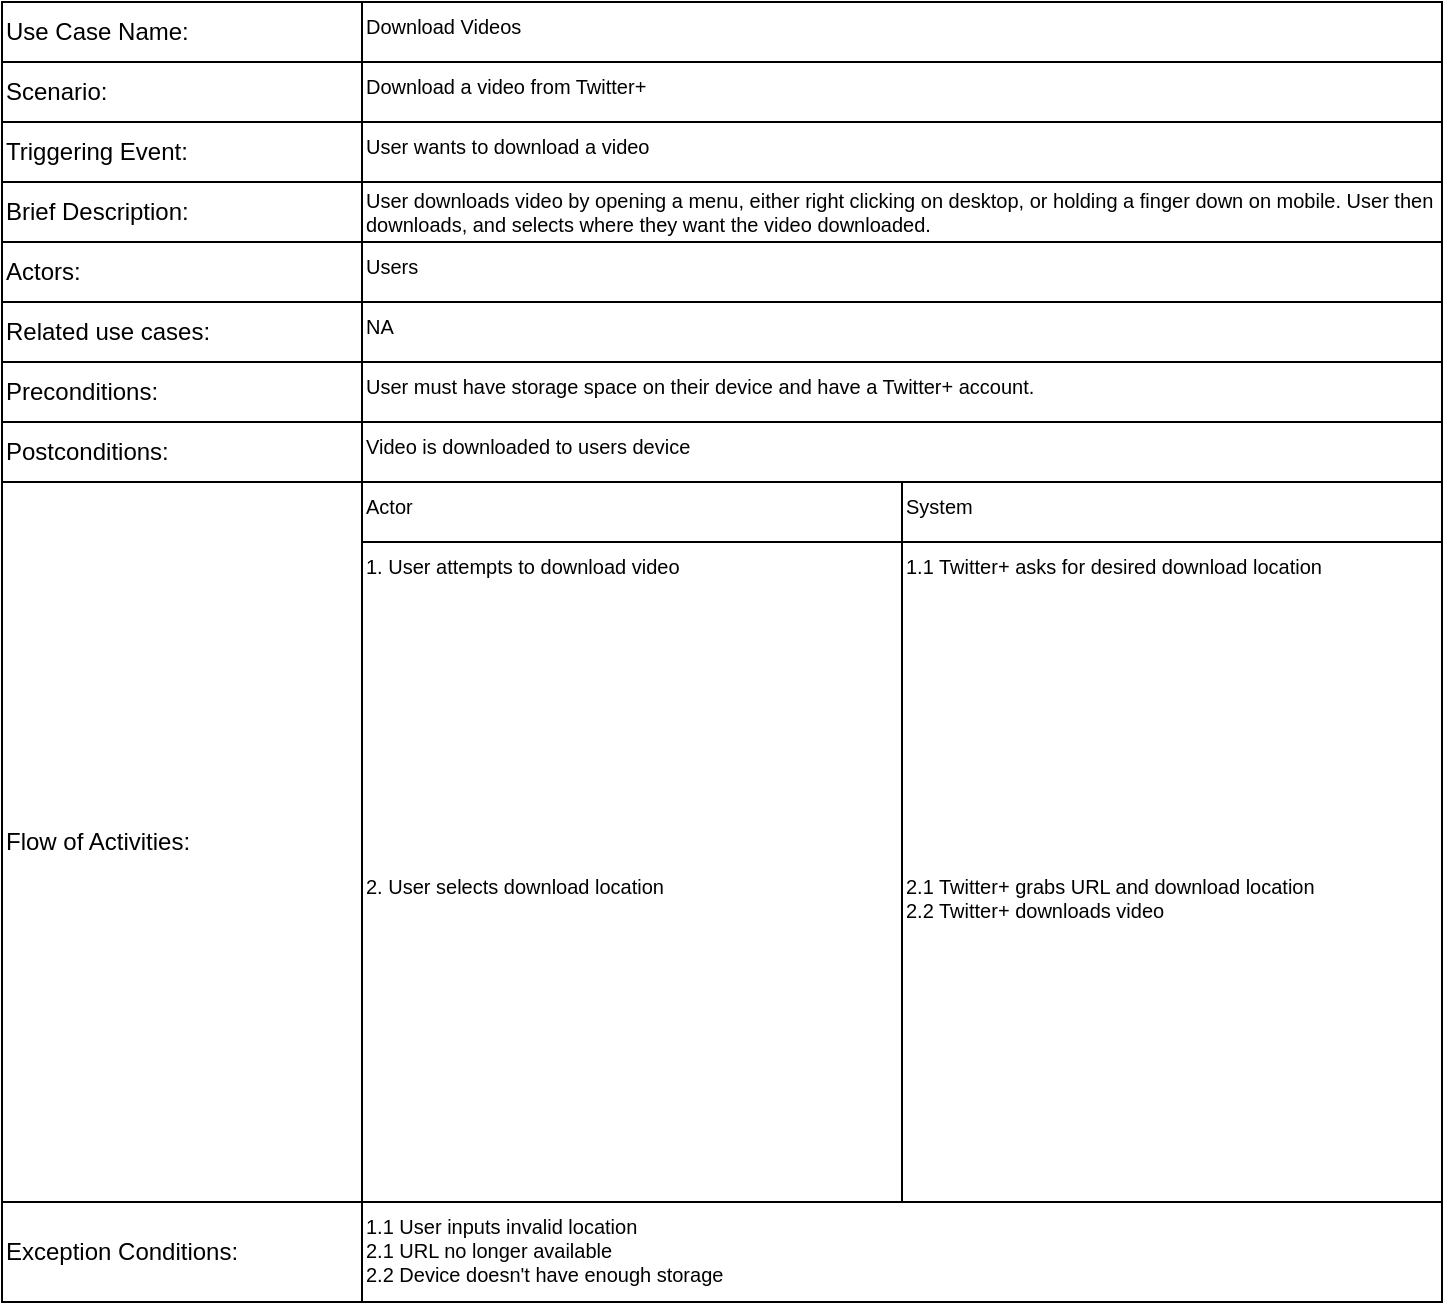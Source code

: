 <mxfile version="22.1.4" type="google" pages="5">
  <diagram name="Download Videos" id="YZHNgq75ej8SfX3H_qbU">
    <mxGraphModel dx="1114" dy="643" grid="1" gridSize="10" guides="1" tooltips="1" connect="1" arrows="1" fold="1" page="1" pageScale="1" pageWidth="850" pageHeight="1100" math="0" shadow="0">
      <root>
        <mxCell id="0" />
        <mxCell id="1" parent="0" />
        <mxCell id="AFO06t2-4AzRlZe6-utV-23" value="Use Case Name:" style="rounded=0;whiteSpace=wrap;html=1;align=left;" vertex="1" parent="1">
          <mxGeometry x="40" y="40" width="720" height="30" as="geometry" />
        </mxCell>
        <mxCell id="AFO06t2-4AzRlZe6-utV-24" value="Scenario:" style="rounded=0;whiteSpace=wrap;html=1;align=left;" vertex="1" parent="1">
          <mxGeometry x="40" y="70" width="720" height="30" as="geometry" />
        </mxCell>
        <mxCell id="AFO06t2-4AzRlZe6-utV-25" value="Triggering Event:" style="rounded=0;whiteSpace=wrap;html=1;align=left;" vertex="1" parent="1">
          <mxGeometry x="40" y="100" width="720" height="30" as="geometry" />
        </mxCell>
        <mxCell id="AFO06t2-4AzRlZe6-utV-27" value="Brief Description:" style="rounded=0;whiteSpace=wrap;html=1;align=left;" vertex="1" parent="1">
          <mxGeometry x="40" y="130" width="720" height="30" as="geometry" />
        </mxCell>
        <mxCell id="AFO06t2-4AzRlZe6-utV-28" value="Actors:" style="rounded=0;whiteSpace=wrap;html=1;align=left;" vertex="1" parent="1">
          <mxGeometry x="40" y="160" width="720" height="30" as="geometry" />
        </mxCell>
        <mxCell id="AFO06t2-4AzRlZe6-utV-29" value="Related use cases:" style="rounded=0;whiteSpace=wrap;html=1;align=left;" vertex="1" parent="1">
          <mxGeometry x="40" y="190" width="720" height="30" as="geometry" />
        </mxCell>
        <mxCell id="AFO06t2-4AzRlZe6-utV-31" value="Preconditions:" style="rounded=0;whiteSpace=wrap;html=1;align=left;" vertex="1" parent="1">
          <mxGeometry x="40" y="220" width="720" height="30" as="geometry" />
        </mxCell>
        <mxCell id="AFO06t2-4AzRlZe6-utV-32" value="Postconditions:" style="rounded=0;whiteSpace=wrap;html=1;align=left;" vertex="1" parent="1">
          <mxGeometry x="40" y="250" width="720" height="30" as="geometry" />
        </mxCell>
        <mxCell id="AFO06t2-4AzRlZe6-utV-33" value="Flow of Activities:" style="rounded=0;whiteSpace=wrap;html=1;align=left;" vertex="1" parent="1">
          <mxGeometry x="40" y="280" width="720" height="360" as="geometry" />
        </mxCell>
        <mxCell id="AFO06t2-4AzRlZe6-utV-34" value="Exception Conditions:" style="rounded=0;whiteSpace=wrap;html=1;align=left;" vertex="1" parent="1">
          <mxGeometry x="40" y="640" width="720" height="50" as="geometry" />
        </mxCell>
        <mxCell id="AFO06t2-4AzRlZe6-utV-26" value="" style="endArrow=none;html=1;rounded=0;exitX=0;exitY=1;exitDx=0;exitDy=0;" edge="1" parent="1" source="s1QCzEqUIdNU6LvG-4HQ-17">
          <mxGeometry width="50" height="50" relative="1" as="geometry">
            <mxPoint x="220" y="1000" as="sourcePoint" />
            <mxPoint x="220" y="40" as="targetPoint" />
          </mxGeometry>
        </mxCell>
        <mxCell id="AFO06t2-4AzRlZe6-utV-35" value="Download Videos" style="text;html=1;strokeColor=none;fillColor=none;align=left;verticalAlign=top;whiteSpace=wrap;rounded=0;fontSize=10;" vertex="1" parent="1">
          <mxGeometry x="220" y="40" width="540" height="30" as="geometry" />
        </mxCell>
        <mxCell id="AFO06t2-4AzRlZe6-utV-36" value="Download a video from Twitter+" style="text;html=1;strokeColor=none;fillColor=none;align=left;verticalAlign=top;whiteSpace=wrap;rounded=0;fontSize=10;" vertex="1" parent="1">
          <mxGeometry x="220" y="70" width="540" height="30" as="geometry" />
        </mxCell>
        <mxCell id="AFO06t2-4AzRlZe6-utV-37" value="User wants to download a video" style="text;html=1;strokeColor=none;fillColor=none;align=left;verticalAlign=top;whiteSpace=wrap;rounded=0;fontSize=10;" vertex="1" parent="1">
          <mxGeometry x="220" y="100" width="540" height="30" as="geometry" />
        </mxCell>
        <mxCell id="AFO06t2-4AzRlZe6-utV-38" value="User downloads video by opening a menu, either right clicking on desktop, or holding a finger down on mobile. User then downloads, and selects where they want the video downloaded." style="text;html=1;strokeColor=none;fillColor=none;align=left;verticalAlign=top;whiteSpace=wrap;rounded=0;fontSize=10;" vertex="1" parent="1">
          <mxGeometry x="220" y="127" width="540" height="30" as="geometry" />
        </mxCell>
        <mxCell id="AFO06t2-4AzRlZe6-utV-39" value="Users" style="text;html=1;strokeColor=none;fillColor=none;align=left;verticalAlign=top;whiteSpace=wrap;rounded=0;fontSize=10;" vertex="1" parent="1">
          <mxGeometry x="220" y="160" width="540" height="30" as="geometry" />
        </mxCell>
        <mxCell id="AFO06t2-4AzRlZe6-utV-40" value="NA" style="text;html=1;strokeColor=none;fillColor=none;align=left;verticalAlign=top;whiteSpace=wrap;rounded=0;fontSize=10;" vertex="1" parent="1">
          <mxGeometry x="220" y="190" width="540" height="30" as="geometry" />
        </mxCell>
        <mxCell id="AFO06t2-4AzRlZe6-utV-42" value="Video is downloaded to users device" style="text;html=1;strokeColor=none;fillColor=none;align=left;verticalAlign=top;whiteSpace=wrap;rounded=0;fontSize=10;" vertex="1" parent="1">
          <mxGeometry x="220" y="250" width="540" height="30" as="geometry" />
        </mxCell>
        <mxCell id="AFO06t2-4AzRlZe6-utV-43" value="Actor" style="text;html=1;strokeColor=none;fillColor=none;align=left;verticalAlign=top;whiteSpace=wrap;rounded=0;fontSize=10;" vertex="1" parent="1">
          <mxGeometry x="220" y="280" width="270" height="30" as="geometry" />
        </mxCell>
        <mxCell id="AFO06t2-4AzRlZe6-utV-45" value="User must have storage space on their device and have a Twitter+ account." style="text;html=1;strokeColor=none;fillColor=none;align=left;verticalAlign=top;whiteSpace=wrap;rounded=0;fontSize=10;" vertex="1" parent="1">
          <mxGeometry x="220" y="220" width="540" height="30" as="geometry" />
        </mxCell>
        <mxCell id="s1QCzEqUIdNU6LvG-4HQ-3" value="" style="endArrow=none;html=1;rounded=0;entryX=1;entryY=1;entryDx=0;entryDy=0;exitX=0;exitY=1;exitDx=0;exitDy=0;" edge="1" parent="1" source="AFO06t2-4AzRlZe6-utV-43" target="AFO06t2-4AzRlZe6-utV-43">
          <mxGeometry width="50" height="50" relative="1" as="geometry">
            <mxPoint x="230" y="360" as="sourcePoint" />
            <mxPoint x="360" y="390" as="targetPoint" />
          </mxGeometry>
        </mxCell>
        <mxCell id="s1QCzEqUIdNU6LvG-4HQ-4" style="edgeStyle=orthogonalEdgeStyle;rounded=0;orthogonalLoop=1;jettySize=auto;html=1;exitX=0.5;exitY=1;exitDx=0;exitDy=0;entryX=0.625;entryY=1;entryDx=0;entryDy=0;entryPerimeter=0;endArrow=none;endFill=0;" edge="1" parent="1" source="AFO06t2-4AzRlZe6-utV-42" target="AFO06t2-4AzRlZe6-utV-33">
          <mxGeometry relative="1" as="geometry">
            <Array as="points">
              <mxPoint x="490" y="470" />
              <mxPoint x="490" y="470" />
            </Array>
          </mxGeometry>
        </mxCell>
        <mxCell id="s1QCzEqUIdNU6LvG-4HQ-7" value="System" style="text;html=1;strokeColor=none;fillColor=none;align=left;verticalAlign=top;whiteSpace=wrap;rounded=0;fontSize=10;" vertex="1" parent="1">
          <mxGeometry x="490" y="280" width="270" height="30" as="geometry" />
        </mxCell>
        <mxCell id="s1QCzEqUIdNU6LvG-4HQ-8" value="" style="endArrow=none;html=1;rounded=0;entryX=1;entryY=1;entryDx=0;entryDy=0;exitX=0;exitY=1;exitDx=0;exitDy=0;" edge="1" parent="1" source="s1QCzEqUIdNU6LvG-4HQ-7" target="s1QCzEqUIdNU6LvG-4HQ-7">
          <mxGeometry width="50" height="50" relative="1" as="geometry">
            <mxPoint x="500" y="360" as="sourcePoint" />
            <mxPoint x="630" y="390" as="targetPoint" />
          </mxGeometry>
        </mxCell>
        <mxCell id="s1QCzEqUIdNU6LvG-4HQ-10" value="1. User attempts to download video" style="text;html=1;strokeColor=none;fillColor=none;align=left;verticalAlign=top;whiteSpace=wrap;rounded=0;fontSize=10;" vertex="1" parent="1">
          <mxGeometry x="220" y="310" width="270" height="160" as="geometry" />
        </mxCell>
        <mxCell id="s1QCzEqUIdNU6LvG-4HQ-11" value="1.1 Twitter+ asks for desired download location" style="text;html=1;strokeColor=none;fillColor=none;align=left;verticalAlign=top;whiteSpace=wrap;rounded=0;fontSize=10;" vertex="1" parent="1">
          <mxGeometry x="490" y="310" width="270" height="160" as="geometry" />
        </mxCell>
        <mxCell id="s1QCzEqUIdNU6LvG-4HQ-12" value="2. User selects download location" style="text;html=1;strokeColor=none;fillColor=none;align=left;verticalAlign=top;whiteSpace=wrap;rounded=0;fontSize=10;" vertex="1" parent="1">
          <mxGeometry x="220" y="470" width="270" height="170" as="geometry" />
        </mxCell>
        <mxCell id="s1QCzEqUIdNU6LvG-4HQ-15" value="2.1 Twitter+ grabs URL and download location&lt;br&gt;2.2 Twitter+ downloads video" style="text;html=1;strokeColor=none;fillColor=none;align=left;verticalAlign=top;whiteSpace=wrap;rounded=0;fontSize=10;" vertex="1" parent="1">
          <mxGeometry x="490" y="470" width="270" height="170" as="geometry" />
        </mxCell>
        <mxCell id="s1QCzEqUIdNU6LvG-4HQ-17" value="1.1 User inputs invalid location&lt;br&gt;2.1 URL no longer available&lt;br&gt;2.2 Device doesn&#39;t have enough storage" style="text;html=1;strokeColor=none;fillColor=none;align=left;verticalAlign=top;whiteSpace=wrap;rounded=0;fontSize=10;" vertex="1" parent="1">
          <mxGeometry x="220" y="640" width="540" height="50" as="geometry" />
        </mxCell>
      </root>
    </mxGraphModel>
  </diagram>
  <diagram id="MG3p4QOLgCy3peAguGjv" name="Live-stream Videos">
    <mxGraphModel dx="961" dy="554" grid="1" gridSize="10" guides="1" tooltips="1" connect="1" arrows="1" fold="1" page="1" pageScale="1" pageWidth="850" pageHeight="1100" math="0" shadow="0">
      <root>
        <mxCell id="0" />
        <mxCell id="1" parent="0" />
        <mxCell id="Q6xGXLlh91CAY7hbBlig-1" value="Use Case Name:" style="rounded=0;whiteSpace=wrap;html=1;align=left;" vertex="1" parent="1">
          <mxGeometry x="40" y="40" width="720" height="30" as="geometry" />
        </mxCell>
        <mxCell id="Q6xGXLlh91CAY7hbBlig-2" value="Scenario:" style="rounded=0;whiteSpace=wrap;html=1;align=left;" vertex="1" parent="1">
          <mxGeometry x="40" y="70" width="720" height="30" as="geometry" />
        </mxCell>
        <mxCell id="Q6xGXLlh91CAY7hbBlig-3" value="Triggering Event:" style="rounded=0;whiteSpace=wrap;html=1;align=left;" vertex="1" parent="1">
          <mxGeometry x="40" y="100" width="720" height="30" as="geometry" />
        </mxCell>
        <mxCell id="Q6xGXLlh91CAY7hbBlig-4" value="Brief Description:" style="rounded=0;whiteSpace=wrap;html=1;align=left;" vertex="1" parent="1">
          <mxGeometry x="40" y="130" width="720" height="40" as="geometry" />
        </mxCell>
        <mxCell id="Q6xGXLlh91CAY7hbBlig-5" value="Actors:" style="rounded=0;whiteSpace=wrap;html=1;align=left;" vertex="1" parent="1">
          <mxGeometry x="40" y="170" width="720" height="30" as="geometry" />
        </mxCell>
        <mxCell id="Q6xGXLlh91CAY7hbBlig-6" value="Related use cases:" style="rounded=0;whiteSpace=wrap;html=1;align=left;" vertex="1" parent="1">
          <mxGeometry x="40" y="200" width="720" height="30" as="geometry" />
        </mxCell>
        <mxCell id="Q6xGXLlh91CAY7hbBlig-7" value="Preconditions:" style="rounded=0;whiteSpace=wrap;html=1;align=left;" vertex="1" parent="1">
          <mxGeometry x="40" y="230" width="720" height="30" as="geometry" />
        </mxCell>
        <mxCell id="Q6xGXLlh91CAY7hbBlig-8" value="Postconditions:" style="rounded=0;whiteSpace=wrap;html=1;align=left;" vertex="1" parent="1">
          <mxGeometry x="40" y="260" width="720" height="30" as="geometry" />
        </mxCell>
        <mxCell id="Q6xGXLlh91CAY7hbBlig-9" value="Flow of Activities:" style="rounded=0;whiteSpace=wrap;html=1;align=left;" vertex="1" parent="1">
          <mxGeometry x="40" y="290" width="720" height="360" as="geometry" />
        </mxCell>
        <mxCell id="Q6xGXLlh91CAY7hbBlig-10" value="Exception Conditions:" style="rounded=0;whiteSpace=wrap;html=1;align=left;" vertex="1" parent="1">
          <mxGeometry x="40" y="650" width="720" height="50" as="geometry" />
        </mxCell>
        <mxCell id="Q6xGXLlh91CAY7hbBlig-11" value="" style="endArrow=none;html=1;rounded=0;exitX=0;exitY=1;exitDx=0;exitDy=0;" edge="1" parent="1" source="Q6xGXLlh91CAY7hbBlig-29">
          <mxGeometry width="50" height="50" relative="1" as="geometry">
            <mxPoint x="220" y="1000" as="sourcePoint" />
            <mxPoint x="220" y="40" as="targetPoint" />
          </mxGeometry>
        </mxCell>
        <mxCell id="Q6xGXLlh91CAY7hbBlig-12" value="Live-Stream Videos" style="text;html=1;strokeColor=none;fillColor=none;align=left;verticalAlign=top;whiteSpace=wrap;rounded=0;fontSize=10;" vertex="1" parent="1">
          <mxGeometry x="220" y="40" width="540" height="30" as="geometry" />
        </mxCell>
        <mxCell id="Q6xGXLlh91CAY7hbBlig-13" value="Live-stream video sources to Twitter+" style="text;html=1;strokeColor=none;fillColor=none;align=left;verticalAlign=top;whiteSpace=wrap;rounded=0;fontSize=10;" vertex="1" parent="1">
          <mxGeometry x="220" y="70" width="540" height="30" as="geometry" />
        </mxCell>
        <mxCell id="Q6xGXLlh91CAY7hbBlig-14" value="Creator wants to live-stream a video source" style="text;html=1;strokeColor=none;fillColor=none;align=left;verticalAlign=top;whiteSpace=wrap;rounded=0;fontSize=10;" vertex="1" parent="1">
          <mxGeometry x="220" y="100" width="540" height="30" as="geometry" />
        </mxCell>
        <mxCell id="Q6xGXLlh91CAY7hbBlig-15" value="Creator uplinks video source to Twitter+ to be encoded to the proper format, and broadcast live through Twitter+. From there, users can join, interact, and also use a chat feature to communicate within the live-stream. Moderators may also be present from the creator. Twitter+ moderation will always be moderating live-streams." style="text;html=1;strokeColor=none;fillColor=none;align=left;verticalAlign=top;whiteSpace=wrap;rounded=0;fontSize=10;" vertex="1" parent="1">
          <mxGeometry x="220" y="127" width="540" height="43" as="geometry" />
        </mxCell>
        <mxCell id="Q6xGXLlh91CAY7hbBlig-16" value="Users and Creators (Creator added moderators)" style="text;html=1;strokeColor=none;fillColor=none;align=left;verticalAlign=top;whiteSpace=wrap;rounded=0;fontSize=10;" vertex="1" parent="1">
          <mxGeometry x="220" y="170" width="540" height="30" as="geometry" />
        </mxCell>
        <mxCell id="Q6xGXLlh91CAY7hbBlig-17" value="May be used within content communities." style="text;html=1;strokeColor=none;fillColor=none;align=left;verticalAlign=top;whiteSpace=wrap;rounded=0;fontSize=10;" vertex="1" parent="1">
          <mxGeometry x="220" y="200" width="540" height="30" as="geometry" />
        </mxCell>
        <mxCell id="Q6xGXLlh91CAY7hbBlig-18" value="Live-stream is fed to user, creator controls and moderates stream" style="text;html=1;strokeColor=none;fillColor=none;align=left;verticalAlign=top;whiteSpace=wrap;rounded=0;fontSize=10;" vertex="1" parent="1">
          <mxGeometry x="220" y="260" width="540" height="30" as="geometry" />
        </mxCell>
        <mxCell id="Q6xGXLlh91CAY7hbBlig-19" value="Actor" style="text;html=1;strokeColor=none;fillColor=none;align=left;verticalAlign=top;whiteSpace=wrap;rounded=0;fontSize=10;" vertex="1" parent="1">
          <mxGeometry x="220" y="290" width="270" height="30" as="geometry" />
        </mxCell>
        <mxCell id="Q6xGXLlh91CAY7hbBlig-20" value="Creator must be logged into account, publish a live video source&lt;br&gt;User must be logged into an account, and must be within privacy preferences of creator" style="text;html=1;strokeColor=none;fillColor=none;align=left;verticalAlign=top;whiteSpace=wrap;rounded=0;fontSize=10;" vertex="1" parent="1">
          <mxGeometry x="220" y="227" width="540" height="30" as="geometry" />
        </mxCell>
        <mxCell id="Q6xGXLlh91CAY7hbBlig-21" value="" style="endArrow=none;html=1;rounded=0;entryX=1;entryY=1;entryDx=0;entryDy=0;exitX=0;exitY=1;exitDx=0;exitDy=0;" edge="1" parent="1" source="Q6xGXLlh91CAY7hbBlig-19" target="Q6xGXLlh91CAY7hbBlig-19">
          <mxGeometry width="50" height="50" relative="1" as="geometry">
            <mxPoint x="230" y="370" as="sourcePoint" />
            <mxPoint x="360" y="400" as="targetPoint" />
          </mxGeometry>
        </mxCell>
        <mxCell id="Q6xGXLlh91CAY7hbBlig-22" style="edgeStyle=orthogonalEdgeStyle;rounded=0;orthogonalLoop=1;jettySize=auto;html=1;exitX=0.5;exitY=1;exitDx=0;exitDy=0;entryX=0.625;entryY=1;entryDx=0;entryDy=0;entryPerimeter=0;endArrow=none;endFill=0;" edge="1" parent="1" source="Q6xGXLlh91CAY7hbBlig-18" target="Q6xGXLlh91CAY7hbBlig-9">
          <mxGeometry relative="1" as="geometry">
            <Array as="points">
              <mxPoint x="490" y="480" />
              <mxPoint x="490" y="480" />
            </Array>
          </mxGeometry>
        </mxCell>
        <mxCell id="Q6xGXLlh91CAY7hbBlig-23" value="System" style="text;html=1;strokeColor=none;fillColor=none;align=left;verticalAlign=top;whiteSpace=wrap;rounded=0;fontSize=10;" vertex="1" parent="1">
          <mxGeometry x="490" y="290" width="270" height="30" as="geometry" />
        </mxCell>
        <mxCell id="Q6xGXLlh91CAY7hbBlig-24" value="" style="endArrow=none;html=1;rounded=0;entryX=1;entryY=1;entryDx=0;entryDy=0;exitX=0;exitY=1;exitDx=0;exitDy=0;" edge="1" parent="1" source="Q6xGXLlh91CAY7hbBlig-23" target="Q6xGXLlh91CAY7hbBlig-23">
          <mxGeometry width="50" height="50" relative="1" as="geometry">
            <mxPoint x="500" y="370" as="sourcePoint" />
            <mxPoint x="630" y="400" as="targetPoint" />
          </mxGeometry>
        </mxCell>
        <mxCell id="Q6xGXLlh91CAY7hbBlig-25" value="1. Creator uploads video source" style="text;html=1;strokeColor=none;fillColor=none;align=left;verticalAlign=top;whiteSpace=wrap;rounded=0;fontSize=10;" vertex="1" parent="1">
          <mxGeometry x="220" y="320" width="270" height="50" as="geometry" />
        </mxCell>
        <mxCell id="Q6xGXLlh91CAY7hbBlig-26" value="1.1 Twitter+ encodes format of video source to be streamed live through servers.&amp;nbsp;&lt;br&gt;1.2 Twitter+ asks creator to start stream when ready" style="text;html=1;strokeColor=none;fillColor=none;align=left;verticalAlign=top;whiteSpace=wrap;rounded=0;fontSize=10;" vertex="1" parent="1">
          <mxGeometry x="490" y="320" width="270" height="50" as="geometry" />
        </mxCell>
        <mxCell id="Q6xGXLlh91CAY7hbBlig-27" value="2. Creator goes live, with or without moderation team." style="text;html=1;strokeColor=none;fillColor=none;align=left;verticalAlign=top;whiteSpace=wrap;rounded=0;fontSize=10;" vertex="1" parent="1">
          <mxGeometry x="220" y="370" width="270" height="40" as="geometry" />
        </mxCell>
        <mxCell id="Q6xGXLlh91CAY7hbBlig-28" value="2.1 Twitter+ pushes live-stream to platform for users to join and interact with" style="text;html=1;strokeColor=none;fillColor=none;align=left;verticalAlign=top;whiteSpace=wrap;rounded=0;fontSize=10;" vertex="1" parent="1">
          <mxGeometry x="490" y="370" width="270" height="40" as="geometry" />
        </mxCell>
        <mxCell id="Q6xGXLlh91CAY7hbBlig-29" value="1.1 Video source unavailable" style="text;html=1;strokeColor=none;fillColor=none;align=left;verticalAlign=top;whiteSpace=wrap;rounded=0;fontSize=10;" vertex="1" parent="1">
          <mxGeometry x="220" y="650" width="540" height="50" as="geometry" />
        </mxCell>
        <mxCell id="gr_h2PdIcuIyCKaA1Zg--1" value="3. Users join and interact" style="text;html=1;strokeColor=none;fillColor=none;align=left;verticalAlign=top;whiteSpace=wrap;rounded=0;fontSize=10;" vertex="1" parent="1">
          <mxGeometry x="220" y="410" width="270" height="40" as="geometry" />
        </mxCell>
        <mxCell id="gr_h2PdIcuIyCKaA1Zg--2" value="3.1 Users joined logged&lt;br&gt;3.2 Interactions logged and posted" style="text;html=1;strokeColor=none;fillColor=none;align=left;verticalAlign=top;whiteSpace=wrap;rounded=0;fontSize=10;" vertex="1" parent="1">
          <mxGeometry x="490" y="410" width="270" height="40" as="geometry" />
        </mxCell>
        <mxCell id="gr_h2PdIcuIyCKaA1Zg--3" value="4. Creator ends live-stream" style="text;html=1;strokeColor=none;fillColor=none;align=left;verticalAlign=top;whiteSpace=wrap;rounded=0;fontSize=10;" vertex="1" parent="1">
          <mxGeometry x="220" y="450" width="270" height="50" as="geometry" />
        </mxCell>
        <mxCell id="gr_h2PdIcuIyCKaA1Zg--4" value="4.1 Interactions, video source, moderators, and users cleared from stream&lt;br&gt;4.2 Live-stream saved to creators account as video." style="text;html=1;strokeColor=none;fillColor=none;align=left;verticalAlign=top;whiteSpace=wrap;rounded=0;fontSize=10;" vertex="1" parent="1">
          <mxGeometry x="490" y="450" width="270" height="50" as="geometry" />
        </mxCell>
      </root>
    </mxGraphModel>
  </diagram>
  <diagram id="LVlZqXyizD9nZTfgmAL9" name="Profile Customization">
    <mxGraphModel dx="1161" dy="670" grid="1" gridSize="10" guides="1" tooltips="1" connect="1" arrows="1" fold="1" page="1" pageScale="1" pageWidth="850" pageHeight="1100" math="0" shadow="0">
      <root>
        <mxCell id="0" />
        <mxCell id="1" parent="0" />
        <mxCell id="EA80WhPAoBUF38ZXPk8c-1" value="Use Case Name:" style="rounded=0;whiteSpace=wrap;html=1;align=left;" vertex="1" parent="1">
          <mxGeometry x="40" y="40" width="720" height="30" as="geometry" />
        </mxCell>
        <mxCell id="EA80WhPAoBUF38ZXPk8c-2" value="Scenario:" style="rounded=0;whiteSpace=wrap;html=1;align=left;" vertex="1" parent="1">
          <mxGeometry x="40" y="70" width="720" height="30" as="geometry" />
        </mxCell>
        <mxCell id="EA80WhPAoBUF38ZXPk8c-3" value="Triggering Event:" style="rounded=0;whiteSpace=wrap;html=1;align=left;" vertex="1" parent="1">
          <mxGeometry x="40" y="100" width="720" height="30" as="geometry" />
        </mxCell>
        <mxCell id="EA80WhPAoBUF38ZXPk8c-4" value="Brief Description:" style="rounded=0;whiteSpace=wrap;html=1;align=left;" vertex="1" parent="1">
          <mxGeometry x="40" y="130" width="720" height="30" as="geometry" />
        </mxCell>
        <mxCell id="EA80WhPAoBUF38ZXPk8c-5" value="Actors:" style="rounded=0;whiteSpace=wrap;html=1;align=left;" vertex="1" parent="1">
          <mxGeometry x="40" y="160" width="720" height="30" as="geometry" />
        </mxCell>
        <mxCell id="EA80WhPAoBUF38ZXPk8c-6" value="Related use cases:" style="rounded=0;whiteSpace=wrap;html=1;align=left;" vertex="1" parent="1">
          <mxGeometry x="40" y="190" width="720" height="30" as="geometry" />
        </mxCell>
        <mxCell id="EA80WhPAoBUF38ZXPk8c-7" value="Preconditions:" style="rounded=0;whiteSpace=wrap;html=1;align=left;" vertex="1" parent="1">
          <mxGeometry x="40" y="220" width="720" height="30" as="geometry" />
        </mxCell>
        <mxCell id="EA80WhPAoBUF38ZXPk8c-8" value="Postconditions:" style="rounded=0;whiteSpace=wrap;html=1;align=left;" vertex="1" parent="1">
          <mxGeometry x="40" y="250" width="720" height="30" as="geometry" />
        </mxCell>
        <mxCell id="EA80WhPAoBUF38ZXPk8c-9" value="Flow of Activities:" style="rounded=0;whiteSpace=wrap;html=1;align=left;" vertex="1" parent="1">
          <mxGeometry x="40" y="280" width="720" height="360" as="geometry" />
        </mxCell>
        <mxCell id="EA80WhPAoBUF38ZXPk8c-10" value="Exception Conditions:" style="rounded=0;whiteSpace=wrap;html=1;align=left;" vertex="1" parent="1">
          <mxGeometry x="40" y="640" width="720" height="50" as="geometry" />
        </mxCell>
        <mxCell id="EA80WhPAoBUF38ZXPk8c-11" value="" style="endArrow=none;html=1;rounded=0;exitX=0;exitY=1;exitDx=0;exitDy=0;" edge="1" parent="1" source="EA80WhPAoBUF38ZXPk8c-29">
          <mxGeometry width="50" height="50" relative="1" as="geometry">
            <mxPoint x="220" y="1000" as="sourcePoint" />
            <mxPoint x="220" y="40" as="targetPoint" />
          </mxGeometry>
        </mxCell>
        <mxCell id="EA80WhPAoBUF38ZXPk8c-12" value="Profile Customization" style="text;html=1;strokeColor=none;fillColor=none;align=left;verticalAlign=top;whiteSpace=wrap;rounded=0;fontSize=10;" vertex="1" parent="1">
          <mxGeometry x="220" y="40" width="540" height="30" as="geometry" />
        </mxCell>
        <mxCell id="EA80WhPAoBUF38ZXPk8c-13" value="Customize profile on Twitter+" style="text;html=1;strokeColor=none;fillColor=none;align=left;verticalAlign=top;whiteSpace=wrap;rounded=0;fontSize=10;" vertex="1" parent="1">
          <mxGeometry x="220" y="70" width="540" height="30" as="geometry" />
        </mxCell>
        <mxCell id="EA80WhPAoBUF38ZXPk8c-14" value="User wants to customize their profile&amp;nbsp;" style="text;html=1;strokeColor=none;fillColor=none;align=left;verticalAlign=top;whiteSpace=wrap;rounded=0;fontSize=10;" vertex="1" parent="1">
          <mxGeometry x="220" y="100" width="540" height="30" as="geometry" />
        </mxCell>
        <mxCell id="EA80WhPAoBUF38ZXPk8c-15" value="User goes to their profile and edits it to customize the features to their liking." style="text;html=1;strokeColor=none;fillColor=none;align=left;verticalAlign=top;whiteSpace=wrap;rounded=0;fontSize=10;" vertex="1" parent="1">
          <mxGeometry x="220" y="127" width="540" height="30" as="geometry" />
        </mxCell>
        <mxCell id="EA80WhPAoBUF38ZXPk8c-16" value="Users" style="text;html=1;strokeColor=none;fillColor=none;align=left;verticalAlign=top;whiteSpace=wrap;rounded=0;fontSize=10;" vertex="1" parent="1">
          <mxGeometry x="220" y="160" width="540" height="30" as="geometry" />
        </mxCell>
        <mxCell id="EA80WhPAoBUF38ZXPk8c-17" value="NA" style="text;html=1;strokeColor=none;fillColor=none;align=left;verticalAlign=top;whiteSpace=wrap;rounded=0;fontSize=10;" vertex="1" parent="1">
          <mxGeometry x="220" y="190" width="540" height="30" as="geometry" />
        </mxCell>
        <mxCell id="EA80WhPAoBUF38ZXPk8c-18" value="Changes are updated and made to account" style="text;html=1;strokeColor=none;fillColor=none;align=left;verticalAlign=top;whiteSpace=wrap;rounded=0;fontSize=10;" vertex="1" parent="1">
          <mxGeometry x="220" y="250" width="540" height="30" as="geometry" />
        </mxCell>
        <mxCell id="EA80WhPAoBUF38ZXPk8c-19" value="Actor" style="text;html=1;strokeColor=none;fillColor=none;align=left;verticalAlign=top;whiteSpace=wrap;rounded=0;fontSize=10;" vertex="1" parent="1">
          <mxGeometry x="220" y="280" width="270" height="30" as="geometry" />
        </mxCell>
        <mxCell id="EA80WhPAoBUF38ZXPk8c-20" value="User must have a Twitter+ account&lt;br&gt;User must make changes to account" style="text;html=1;strokeColor=none;fillColor=none;align=left;verticalAlign=top;whiteSpace=wrap;rounded=0;fontSize=10;" vertex="1" parent="1">
          <mxGeometry x="220" y="217" width="540" height="30" as="geometry" />
        </mxCell>
        <mxCell id="EA80WhPAoBUF38ZXPk8c-21" value="" style="endArrow=none;html=1;rounded=0;entryX=1;entryY=1;entryDx=0;entryDy=0;exitX=0;exitY=1;exitDx=0;exitDy=0;" edge="1" parent="1" source="EA80WhPAoBUF38ZXPk8c-19" target="EA80WhPAoBUF38ZXPk8c-19">
          <mxGeometry width="50" height="50" relative="1" as="geometry">
            <mxPoint x="230" y="360" as="sourcePoint" />
            <mxPoint x="360" y="390" as="targetPoint" />
          </mxGeometry>
        </mxCell>
        <mxCell id="EA80WhPAoBUF38ZXPk8c-22" style="edgeStyle=orthogonalEdgeStyle;rounded=0;orthogonalLoop=1;jettySize=auto;html=1;exitX=0.5;exitY=1;exitDx=0;exitDy=0;entryX=0.625;entryY=1;entryDx=0;entryDy=0;entryPerimeter=0;endArrow=none;endFill=0;" edge="1" parent="1" source="EA80WhPAoBUF38ZXPk8c-18" target="EA80WhPAoBUF38ZXPk8c-9">
          <mxGeometry relative="1" as="geometry">
            <Array as="points">
              <mxPoint x="490" y="470" />
              <mxPoint x="490" y="470" />
            </Array>
          </mxGeometry>
        </mxCell>
        <mxCell id="EA80WhPAoBUF38ZXPk8c-23" value="System" style="text;html=1;strokeColor=none;fillColor=none;align=left;verticalAlign=top;whiteSpace=wrap;rounded=0;fontSize=10;" vertex="1" parent="1">
          <mxGeometry x="490" y="280" width="270" height="30" as="geometry" />
        </mxCell>
        <mxCell id="EA80WhPAoBUF38ZXPk8c-24" value="" style="endArrow=none;html=1;rounded=0;entryX=1;entryY=1;entryDx=0;entryDy=0;exitX=0;exitY=1;exitDx=0;exitDy=0;" edge="1" parent="1" source="EA80WhPAoBUF38ZXPk8c-23" target="EA80WhPAoBUF38ZXPk8c-23">
          <mxGeometry width="50" height="50" relative="1" as="geometry">
            <mxPoint x="500" y="360" as="sourcePoint" />
            <mxPoint x="630" y="390" as="targetPoint" />
          </mxGeometry>
        </mxCell>
        <mxCell id="EA80WhPAoBUF38ZXPk8c-25" value="1. User prompts profile customization" style="text;html=1;strokeColor=none;fillColor=none;align=left;verticalAlign=top;whiteSpace=wrap;rounded=0;fontSize=10;" vertex="1" parent="1">
          <mxGeometry x="220" y="310" width="270" height="40" as="geometry" />
        </mxCell>
        <mxCell id="EA80WhPAoBUF38ZXPk8c-26" value="1.1 Twitter+ prompts features to change and edit for user" style="text;html=1;strokeColor=none;fillColor=none;align=left;verticalAlign=top;whiteSpace=wrap;rounded=0;fontSize=10;" vertex="1" parent="1">
          <mxGeometry x="490" y="310" width="270" height="40" as="geometry" />
        </mxCell>
        <mxCell id="EA80WhPAoBUF38ZXPk8c-27" value="2. User makes change to profile" style="text;html=1;strokeColor=none;fillColor=none;align=left;verticalAlign=top;whiteSpace=wrap;rounded=0;fontSize=10;" vertex="1" parent="1">
          <mxGeometry x="220" y="350" width="270" height="70" as="geometry" />
        </mxCell>
        <mxCell id="EA80WhPAoBUF38ZXPk8c-28" value="2.1 Twitter+ saves change currently until save is pushed through by user&lt;br&gt;2.2 Twitter+ allows for further editing and changes to be made until user is finished" style="text;html=1;strokeColor=none;fillColor=none;align=left;verticalAlign=top;whiteSpace=wrap;rounded=0;fontSize=10;" vertex="1" parent="1">
          <mxGeometry x="490" y="350" width="270" height="70" as="geometry" />
        </mxCell>
        <mxCell id="EA80WhPAoBUF38ZXPk8c-29" value="1.1 Change not allowed by Twitter+ or banned by moderation" style="text;html=1;strokeColor=none;fillColor=none;align=left;verticalAlign=top;whiteSpace=wrap;rounded=0;fontSize=10;" vertex="1" parent="1">
          <mxGeometry x="220" y="640" width="540" height="50" as="geometry" />
        </mxCell>
        <mxCell id="ibYQ-zpSomEVZ59yP6do-1" value="3. User is finished and pushes changes to profile" style="text;html=1;strokeColor=none;fillColor=none;align=left;verticalAlign=top;whiteSpace=wrap;rounded=0;fontSize=10;" vertex="1" parent="1">
          <mxGeometry x="220" y="420" width="270" height="70" as="geometry" />
        </mxCell>
        <mxCell id="ibYQ-zpSomEVZ59yP6do-2" value="3.1 Twitter+ permanently saves changes to account" style="text;html=1;strokeColor=none;fillColor=none;align=left;verticalAlign=top;whiteSpace=wrap;rounded=0;fontSize=10;" vertex="1" parent="1">
          <mxGeometry x="490" y="420" width="270" height="70" as="geometry" />
        </mxCell>
      </root>
    </mxGraphModel>
  </diagram>
  <diagram id="VQUGM5MKl9XBUmDKQdTf" name="Customizable Feeds">
    <mxGraphModel grid="1" page="1" gridSize="10" guides="1" tooltips="1" connect="1" arrows="1" fold="1" pageScale="1" pageWidth="850" pageHeight="1100" math="0" shadow="0">
      <root>
        <mxCell id="0" />
        <mxCell id="1" parent="0" />
        <mxCell id="CeUJdeSIC8c5ypibzHf0-1" value="Use Case Name:" style="rounded=0;whiteSpace=wrap;html=1;align=left;" vertex="1" parent="1">
          <mxGeometry x="40" y="40" width="720" height="30" as="geometry" />
        </mxCell>
        <mxCell id="CeUJdeSIC8c5ypibzHf0-2" value="Scenario:" style="rounded=0;whiteSpace=wrap;html=1;align=left;" vertex="1" parent="1">
          <mxGeometry x="40" y="70" width="720" height="30" as="geometry" />
        </mxCell>
        <mxCell id="CeUJdeSIC8c5ypibzHf0-3" value="Triggering Event:" style="rounded=0;whiteSpace=wrap;html=1;align=left;" vertex="1" parent="1">
          <mxGeometry x="40" y="100" width="720" height="30" as="geometry" />
        </mxCell>
        <mxCell id="CeUJdeSIC8c5ypibzHf0-4" value="Brief Description:" style="rounded=0;whiteSpace=wrap;html=1;align=left;" vertex="1" parent="1">
          <mxGeometry x="40" y="130" width="720" height="30" as="geometry" />
        </mxCell>
        <mxCell id="CeUJdeSIC8c5ypibzHf0-5" value="Actors:" style="rounded=0;whiteSpace=wrap;html=1;align=left;" vertex="1" parent="1">
          <mxGeometry x="40" y="160" width="720" height="30" as="geometry" />
        </mxCell>
        <mxCell id="CeUJdeSIC8c5ypibzHf0-6" value="Related use cases:" style="rounded=0;whiteSpace=wrap;html=1;align=left;" vertex="1" parent="1">
          <mxGeometry x="40" y="190" width="720" height="30" as="geometry" />
        </mxCell>
        <mxCell id="CeUJdeSIC8c5ypibzHf0-7" value="Preconditions:" style="rounded=0;whiteSpace=wrap;html=1;align=left;" vertex="1" parent="1">
          <mxGeometry x="40" y="220" width="720" height="30" as="geometry" />
        </mxCell>
        <mxCell id="CeUJdeSIC8c5ypibzHf0-8" value="Postconditions:" style="rounded=0;whiteSpace=wrap;html=1;align=left;" vertex="1" parent="1">
          <mxGeometry x="40" y="250" width="720" height="30" as="geometry" />
        </mxCell>
        <mxCell id="CeUJdeSIC8c5ypibzHf0-9" value="Flow of Activities:" style="rounded=0;whiteSpace=wrap;html=1;align=left;" vertex="1" parent="1">
          <mxGeometry x="40" y="280" width="720" height="360" as="geometry" />
        </mxCell>
        <mxCell id="CeUJdeSIC8c5ypibzHf0-10" value="Exception Conditions:" style="rounded=0;whiteSpace=wrap;html=1;align=left;" vertex="1" parent="1">
          <mxGeometry x="40" y="640" width="720" height="50" as="geometry" />
        </mxCell>
        <mxCell id="CeUJdeSIC8c5ypibzHf0-11" value="" style="endArrow=none;html=1;rounded=0;exitX=0;exitY=1;exitDx=0;exitDy=0;" edge="1" parent="1" source="CeUJdeSIC8c5ypibzHf0-29">
          <mxGeometry width="50" height="50" relative="1" as="geometry">
            <mxPoint x="220" y="1000" as="sourcePoint" />
            <mxPoint x="220" y="40" as="targetPoint" />
          </mxGeometry>
        </mxCell>
        <mxCell id="CeUJdeSIC8c5ypibzHf0-12" value="Customizable Feeds" style="text;html=1;strokeColor=none;fillColor=none;align=left;verticalAlign=top;whiteSpace=wrap;rounded=0;fontSize=10;" vertex="1" parent="1">
          <mxGeometry x="220" y="40" width="540" height="30" as="geometry" />
        </mxCell>
        <mxCell id="CeUJdeSIC8c5ypibzHf0-13" value="Customize Twitter+ Feed" style="text;html=1;strokeColor=none;fillColor=none;align=left;verticalAlign=top;whiteSpace=wrap;rounded=0;fontSize=10;" vertex="1" parent="1">
          <mxGeometry x="220" y="70" width="540" height="30" as="geometry" />
        </mxCell>
        <mxCell id="CeUJdeSIC8c5ypibzHf0-14" value="User wants to customize their Twitter+ feed" style="text;html=1;strokeColor=none;fillColor=none;align=left;verticalAlign=top;whiteSpace=wrap;rounded=0;fontSize=10;" vertex="1" parent="1">
          <mxGeometry x="220" y="100" width="540" height="30" as="geometry" />
        </mxCell>
        <mxCell id="CeUJdeSIC8c5ypibzHf0-15" value="User selects the filters wanted to customize the feed presented to them." style="text;html=1;strokeColor=none;fillColor=none;align=left;verticalAlign=top;whiteSpace=wrap;rounded=0;fontSize=10;" vertex="1" parent="1">
          <mxGeometry x="220" y="127" width="540" height="30" as="geometry" />
        </mxCell>
        <mxCell id="CeUJdeSIC8c5ypibzHf0-16" value="Users" style="text;html=1;strokeColor=none;fillColor=none;align=left;verticalAlign=top;whiteSpace=wrap;rounded=0;fontSize=10;" vertex="1" parent="1">
          <mxGeometry x="220" y="160" width="540" height="30" as="geometry" />
        </mxCell>
        <mxCell id="CeUJdeSIC8c5ypibzHf0-17" value="NA" style="text;html=1;strokeColor=none;fillColor=none;align=left;verticalAlign=top;whiteSpace=wrap;rounded=0;fontSize=10;" vertex="1" parent="1">
          <mxGeometry x="220" y="190" width="540" height="30" as="geometry" />
        </mxCell>
        <mxCell id="CeUJdeSIC8c5ypibzHf0-18" value="Feed is updated to customized preferences" style="text;html=1;strokeColor=none;fillColor=none;align=left;verticalAlign=top;whiteSpace=wrap;rounded=0;fontSize=10;" vertex="1" parent="1">
          <mxGeometry x="220" y="250" width="540" height="30" as="geometry" />
        </mxCell>
        <mxCell id="CeUJdeSIC8c5ypibzHf0-19" value="Actor" style="text;html=1;strokeColor=none;fillColor=none;align=left;verticalAlign=top;whiteSpace=wrap;rounded=0;fontSize=10;" vertex="1" parent="1">
          <mxGeometry x="220" y="280" width="270" height="30" as="geometry" />
        </mxCell>
        <mxCell id="CeUJdeSIC8c5ypibzHf0-20" value="User must set filters wanted for feed" style="text;html=1;strokeColor=none;fillColor=none;align=left;verticalAlign=top;whiteSpace=wrap;rounded=0;fontSize=10;" vertex="1" parent="1">
          <mxGeometry x="220" y="220" width="540" height="30" as="geometry" />
        </mxCell>
        <mxCell id="CeUJdeSIC8c5ypibzHf0-21" value="" style="endArrow=none;html=1;rounded=0;entryX=1;entryY=1;entryDx=0;entryDy=0;exitX=0;exitY=1;exitDx=0;exitDy=0;" edge="1" parent="1" source="CeUJdeSIC8c5ypibzHf0-19" target="CeUJdeSIC8c5ypibzHf0-19">
          <mxGeometry width="50" height="50" relative="1" as="geometry">
            <mxPoint x="230" y="360" as="sourcePoint" />
            <mxPoint x="360" y="390" as="targetPoint" />
          </mxGeometry>
        </mxCell>
        <mxCell id="CeUJdeSIC8c5ypibzHf0-22" style="edgeStyle=orthogonalEdgeStyle;rounded=0;orthogonalLoop=1;jettySize=auto;html=1;exitX=0.5;exitY=1;exitDx=0;exitDy=0;entryX=0.625;entryY=1;entryDx=0;entryDy=0;entryPerimeter=0;endArrow=none;endFill=0;" edge="1" parent="1" source="CeUJdeSIC8c5ypibzHf0-18" target="CeUJdeSIC8c5ypibzHf0-9">
          <mxGeometry relative="1" as="geometry">
            <Array as="points">
              <mxPoint x="490" y="470" />
              <mxPoint x="490" y="470" />
            </Array>
          </mxGeometry>
        </mxCell>
        <mxCell id="CeUJdeSIC8c5ypibzHf0-23" value="System" style="text;html=1;strokeColor=none;fillColor=none;align=left;verticalAlign=top;whiteSpace=wrap;rounded=0;fontSize=10;" vertex="1" parent="1">
          <mxGeometry x="490" y="280" width="270" height="30" as="geometry" />
        </mxCell>
        <mxCell id="CeUJdeSIC8c5ypibzHf0-24" value="" style="endArrow=none;html=1;rounded=0;entryX=1;entryY=1;entryDx=0;entryDy=0;exitX=0;exitY=1;exitDx=0;exitDy=0;" edge="1" parent="1" source="CeUJdeSIC8c5ypibzHf0-23" target="CeUJdeSIC8c5ypibzHf0-23">
          <mxGeometry width="50" height="50" relative="1" as="geometry">
            <mxPoint x="500" y="360" as="sourcePoint" />
            <mxPoint x="630" y="390" as="targetPoint" />
          </mxGeometry>
        </mxCell>
        <mxCell id="CeUJdeSIC8c5ypibzHf0-25" value="1. User prompts desire to change feed" style="text;html=1;strokeColor=none;fillColor=none;align=left;verticalAlign=top;whiteSpace=wrap;rounded=0;fontSize=10;" vertex="1" parent="1">
          <mxGeometry x="220" y="310" width="270" height="40" as="geometry" />
        </mxCell>
        <mxCell id="CeUJdeSIC8c5ypibzHf0-26" value="1.1 Twitter+ asks for desired filters" style="text;html=1;strokeColor=none;fillColor=none;align=left;verticalAlign=top;whiteSpace=wrap;rounded=0;fontSize=10;" vertex="1" parent="1">
          <mxGeometry x="490" y="310" width="270" height="40" as="geometry" />
        </mxCell>
        <mxCell id="CeUJdeSIC8c5ypibzHf0-27" value="2. User selects filters wanted to customize feed" style="text;html=1;strokeColor=none;fillColor=none;align=left;verticalAlign=top;whiteSpace=wrap;rounded=0;fontSize=10;" vertex="1" parent="1">
          <mxGeometry x="220" y="350" width="270" height="50" as="geometry" />
        </mxCell>
        <mxCell id="CeUJdeSIC8c5ypibzHf0-28" value="2.1 Twitter+ uses filters to change feed to users wants&lt;br&gt;2.2 Feed is updated and sent to user" style="text;html=1;strokeColor=none;fillColor=none;align=left;verticalAlign=top;whiteSpace=wrap;rounded=0;fontSize=10;" vertex="1" parent="1">
          <mxGeometry x="490" y="350" width="270" height="50" as="geometry" />
        </mxCell>
        <mxCell id="CeUJdeSIC8c5ypibzHf0-29" value="1.1 Filter too specific" style="text;html=1;strokeColor=none;fillColor=none;align=left;verticalAlign=top;whiteSpace=wrap;rounded=0;fontSize=10;" vertex="1" parent="1">
          <mxGeometry x="220" y="640" width="540" height="50" as="geometry" />
        </mxCell>
      </root>
    </mxGraphModel>
  </diagram>
  <diagram id="8l3o3SwNL1Po7Pmw1JFI" name="Content Communities">
    <mxGraphModel grid="1" page="1" gridSize="10" guides="1" tooltips="1" connect="1" arrows="1" fold="1" pageScale="1" pageWidth="850" pageHeight="1100" math="0" shadow="0">
      <root>
        <mxCell id="0" />
        <mxCell id="1" parent="0" />
        <mxCell id="48tw0SeW3BcUqBHUdc-J-1" value="Use Case Name:" style="rounded=0;whiteSpace=wrap;html=1;align=left;" vertex="1" parent="1">
          <mxGeometry x="40" y="40" width="720" height="30" as="geometry" />
        </mxCell>
        <mxCell id="48tw0SeW3BcUqBHUdc-J-2" value="Scenario:" style="rounded=0;whiteSpace=wrap;html=1;align=left;" vertex="1" parent="1">
          <mxGeometry x="40" y="70" width="720" height="30" as="geometry" />
        </mxCell>
        <mxCell id="48tw0SeW3BcUqBHUdc-J-3" value="Triggering Event:" style="rounded=0;whiteSpace=wrap;html=1;align=left;" vertex="1" parent="1">
          <mxGeometry x="40" y="100" width="720" height="30" as="geometry" />
        </mxCell>
        <mxCell id="48tw0SeW3BcUqBHUdc-J-4" value="Brief Description:" style="rounded=0;whiteSpace=wrap;html=1;align=left;" vertex="1" parent="1">
          <mxGeometry x="40" y="130" width="720" height="30" as="geometry" />
        </mxCell>
        <mxCell id="48tw0SeW3BcUqBHUdc-J-5" value="Actors:" style="rounded=0;whiteSpace=wrap;html=1;align=left;" vertex="1" parent="1">
          <mxGeometry x="40" y="160" width="720" height="30" as="geometry" />
        </mxCell>
        <mxCell id="48tw0SeW3BcUqBHUdc-J-6" value="Related use cases:" style="rounded=0;whiteSpace=wrap;html=1;align=left;" vertex="1" parent="1">
          <mxGeometry x="40" y="190" width="720" height="30" as="geometry" />
        </mxCell>
        <mxCell id="48tw0SeW3BcUqBHUdc-J-7" value="Preconditions:" style="rounded=0;whiteSpace=wrap;html=1;align=left;" vertex="1" parent="1">
          <mxGeometry x="40" y="220" width="720" height="30" as="geometry" />
        </mxCell>
        <mxCell id="48tw0SeW3BcUqBHUdc-J-8" value="Postconditions:" style="rounded=0;whiteSpace=wrap;html=1;align=left;" vertex="1" parent="1">
          <mxGeometry x="40" y="250" width="720" height="30" as="geometry" />
        </mxCell>
        <mxCell id="48tw0SeW3BcUqBHUdc-J-9" value="Flow of Activities:" style="rounded=0;whiteSpace=wrap;html=1;align=left;" vertex="1" parent="1">
          <mxGeometry x="40" y="280" width="720" height="360" as="geometry" />
        </mxCell>
        <mxCell id="48tw0SeW3BcUqBHUdc-J-10" value="Exception Conditions:" style="rounded=0;whiteSpace=wrap;html=1;align=left;" vertex="1" parent="1">
          <mxGeometry x="40" y="640" width="720" height="50" as="geometry" />
        </mxCell>
        <mxCell id="48tw0SeW3BcUqBHUdc-J-11" value="" style="endArrow=none;html=1;rounded=0;exitX=0;exitY=1;exitDx=0;exitDy=0;" edge="1" parent="1" source="48tw0SeW3BcUqBHUdc-J-29">
          <mxGeometry width="50" height="50" relative="1" as="geometry">
            <mxPoint x="220" y="1000" as="sourcePoint" />
            <mxPoint x="220" y="40" as="targetPoint" />
          </mxGeometry>
        </mxCell>
        <mxCell id="48tw0SeW3BcUqBHUdc-J-12" value="Content Communities" style="text;html=1;strokeColor=none;fillColor=none;align=left;verticalAlign=top;whiteSpace=wrap;rounded=0;fontSize=10;" vertex="1" parent="1">
          <mxGeometry x="220" y="40" width="540" height="30" as="geometry" />
        </mxCell>
        <mxCell id="48tw0SeW3BcUqBHUdc-J-13" value="Create, Join, Interact with Content Communities" style="text;html=1;strokeColor=none;fillColor=none;align=left;verticalAlign=top;whiteSpace=wrap;rounded=0;fontSize=10;" vertex="1" parent="1">
          <mxGeometry x="220" y="70" width="540" height="30" as="geometry" />
        </mxCell>
        <mxCell id="48tw0SeW3BcUqBHUdc-J-14" value="Creator wants to make or interact with content communities. User wants to join or interact with content communities." style="text;html=1;strokeColor=none;fillColor=none;align=left;verticalAlign=top;whiteSpace=wrap;rounded=0;fontSize=10;" vertex="1" parent="1">
          <mxGeometry x="220" y="100" width="540" height="30" as="geometry" />
        </mxCell>
        <mxCell id="48tw0SeW3BcUqBHUdc-J-15" value="Creators can make and interact with content communities, allowing others to join and interact within them. Creators can also set moderation for them that can be different from Twitter+ moderation.&amp;nbsp;" style="text;html=1;strokeColor=none;fillColor=none;align=left;verticalAlign=top;whiteSpace=wrap;rounded=0;fontSize=10;" vertex="1" parent="1">
          <mxGeometry x="220" y="127" width="540" height="30" as="geometry" />
        </mxCell>
        <mxCell id="48tw0SeW3BcUqBHUdc-J-16" value="Users, Creators, Moderators" style="text;html=1;strokeColor=none;fillColor=none;align=left;verticalAlign=top;whiteSpace=wrap;rounded=0;fontSize=10;" vertex="1" parent="1">
          <mxGeometry x="220" y="160" width="540" height="30" as="geometry" />
        </mxCell>
        <mxCell id="48tw0SeW3BcUqBHUdc-J-17" value="Download of videos may occur, and Live-streaming may occur" style="text;html=1;strokeColor=none;fillColor=none;align=left;verticalAlign=top;whiteSpace=wrap;rounded=0;fontSize=10;" vertex="1" parent="1">
          <mxGeometry x="220" y="190" width="540" height="30" as="geometry" />
        </mxCell>
        <mxCell id="48tw0SeW3BcUqBHUdc-J-18" value="Community is created&lt;br&gt;Interactions appear within community" style="text;html=1;strokeColor=none;fillColor=none;align=left;verticalAlign=top;whiteSpace=wrap;rounded=0;fontSize=10;" vertex="1" parent="1">
          <mxGeometry x="220" y="247" width="540" height="30" as="geometry" />
        </mxCell>
        <mxCell id="48tw0SeW3BcUqBHUdc-J-19" value="Actor" style="text;html=1;strokeColor=none;fillColor=none;align=left;verticalAlign=top;whiteSpace=wrap;rounded=0;fontSize=10;" vertex="1" parent="1">
          <mxGeometry x="220" y="280" width="270" height="30" as="geometry" />
        </mxCell>
        <mxCell id="48tw0SeW3BcUqBHUdc-J-20" value="Creator must supply information for creation of community&lt;br&gt;Users and creators interaction in some way with community" style="text;html=1;strokeColor=none;fillColor=none;align=left;verticalAlign=top;whiteSpace=wrap;rounded=0;fontSize=10;" vertex="1" parent="1">
          <mxGeometry x="220" y="216" width="540" height="30" as="geometry" />
        </mxCell>
        <mxCell id="48tw0SeW3BcUqBHUdc-J-21" value="" style="endArrow=none;html=1;rounded=0;entryX=1;entryY=1;entryDx=0;entryDy=0;exitX=0;exitY=1;exitDx=0;exitDy=0;" edge="1" parent="1" source="48tw0SeW3BcUqBHUdc-J-19" target="48tw0SeW3BcUqBHUdc-J-19">
          <mxGeometry width="50" height="50" relative="1" as="geometry">
            <mxPoint x="230" y="360" as="sourcePoint" />
            <mxPoint x="360" y="390" as="targetPoint" />
          </mxGeometry>
        </mxCell>
        <mxCell id="48tw0SeW3BcUqBHUdc-J-22" style="edgeStyle=orthogonalEdgeStyle;rounded=0;orthogonalLoop=1;jettySize=auto;html=1;exitX=0.5;exitY=1;exitDx=0;exitDy=0;entryX=0.625;entryY=1;entryDx=0;entryDy=0;entryPerimeter=0;endArrow=none;endFill=0;" edge="1" parent="1" source="48tw0SeW3BcUqBHUdc-J-18" target="48tw0SeW3BcUqBHUdc-J-9">
          <mxGeometry relative="1" as="geometry">
            <Array as="points">
              <mxPoint x="490" y="470" />
              <mxPoint x="490" y="470" />
            </Array>
          </mxGeometry>
        </mxCell>
        <mxCell id="48tw0SeW3BcUqBHUdc-J-23" value="System" style="text;html=1;strokeColor=none;fillColor=none;align=left;verticalAlign=top;whiteSpace=wrap;rounded=0;fontSize=10;" vertex="1" parent="1">
          <mxGeometry x="490" y="280" width="270" height="30" as="geometry" />
        </mxCell>
        <mxCell id="48tw0SeW3BcUqBHUdc-J-24" value="" style="endArrow=none;html=1;rounded=0;entryX=1;entryY=1;entryDx=0;entryDy=0;exitX=0;exitY=1;exitDx=0;exitDy=0;" edge="1" parent="1" source="48tw0SeW3BcUqBHUdc-J-23" target="48tw0SeW3BcUqBHUdc-J-23">
          <mxGeometry width="50" height="50" relative="1" as="geometry">
            <mxPoint x="500" y="360" as="sourcePoint" />
            <mxPoint x="630" y="390" as="targetPoint" />
          </mxGeometry>
        </mxCell>
        <mxCell id="48tw0SeW3BcUqBHUdc-J-25" value="1. Creator attempts to create community" style="text;html=1;strokeColor=none;fillColor=none;align=left;verticalAlign=top;whiteSpace=wrap;rounded=0;fontSize=10;" vertex="1" parent="1">
          <mxGeometry x="220" y="310" width="270" height="30" as="geometry" />
        </mxCell>
        <mxCell id="48tw0SeW3BcUqBHUdc-J-26" value="1.1 Twitter+ asks for information, name, description, etc." style="text;html=1;strokeColor=none;fillColor=none;align=left;verticalAlign=top;whiteSpace=wrap;rounded=0;fontSize=10;" vertex="1" parent="1">
          <mxGeometry x="490" y="310" width="270" height="30" as="geometry" />
        </mxCell>
        <mxCell id="48tw0SeW3BcUqBHUdc-J-27" value="2. Creator supplies information" style="text;html=1;strokeColor=none;fillColor=none;align=left;verticalAlign=top;whiteSpace=wrap;rounded=0;fontSize=10;" vertex="1" parent="1">
          <mxGeometry x="220" y="340" width="270" height="40" as="geometry" />
        </mxCell>
        <mxCell id="48tw0SeW3BcUqBHUdc-J-28" value="2.1 Twitter+ verifies information&lt;br&gt;2.2 Twitter+ creates content community" style="text;html=1;strokeColor=none;fillColor=none;align=left;verticalAlign=top;whiteSpace=wrap;rounded=0;fontSize=10;" vertex="1" parent="1">
          <mxGeometry x="490" y="340" width="270" height="40" as="geometry" />
        </mxCell>
        <mxCell id="48tw0SeW3BcUqBHUdc-J-29" value="2.1 Information invalid or not fulfilled" style="text;html=1;strokeColor=none;fillColor=none;align=left;verticalAlign=top;whiteSpace=wrap;rounded=0;fontSize=10;" vertex="1" parent="1">
          <mxGeometry x="220" y="640" width="540" height="50" as="geometry" />
        </mxCell>
        <mxCell id="-GM5ZibBBoDTeTfiKq0O-1" value="3. Creator sets moderation if wanted" style="text;html=1;strokeColor=none;fillColor=none;align=left;verticalAlign=top;whiteSpace=wrap;rounded=0;fontSize=10;" vertex="1" parent="1">
          <mxGeometry x="220" y="380" width="270" height="40" as="geometry" />
        </mxCell>
        <mxCell id="-GM5ZibBBoDTeTfiKq0O-2" value="3.1 Users, now moderators, set with powers higher than typical user, but lower than creator" style="text;html=1;strokeColor=none;fillColor=none;align=left;verticalAlign=top;whiteSpace=wrap;rounded=0;fontSize=10;" vertex="1" parent="1">
          <mxGeometry x="490" y="380" width="270" height="40" as="geometry" />
        </mxCell>
        <mxCell id="-GM5ZibBBoDTeTfiKq0O-3" value="4. Users join the community" style="text;html=1;strokeColor=none;fillColor=none;align=left;verticalAlign=top;whiteSpace=wrap;rounded=0;fontSize=10;" vertex="1" parent="1">
          <mxGeometry x="220" y="420" width="270" height="30" as="geometry" />
        </mxCell>
        <mxCell id="-GM5ZibBBoDTeTfiKq0O-4" value="4.1 Twitter+ logs joined users" style="text;html=1;strokeColor=none;fillColor=none;align=left;verticalAlign=top;whiteSpace=wrap;rounded=0;fontSize=10;" vertex="1" parent="1">
          <mxGeometry x="490" y="420" width="270" height="30" as="geometry" />
        </mxCell>
        <mxCell id="-GM5ZibBBoDTeTfiKq0O-5" value="5. Interactions are made within community" style="text;html=1;strokeColor=none;fillColor=none;align=left;verticalAlign=top;whiteSpace=wrap;rounded=0;fontSize=10;" vertex="1" parent="1">
          <mxGeometry x="220" y="450" width="270" height="40" as="geometry" />
        </mxCell>
        <mxCell id="-GM5ZibBBoDTeTfiKq0O-6" value="5.1 Twitter+ checks interaction&lt;br&gt;5.2 Twitter+ logs interaction and posts in community" style="text;html=1;strokeColor=none;fillColor=none;align=left;verticalAlign=top;whiteSpace=wrap;rounded=0;fontSize=10;" vertex="1" parent="1">
          <mxGeometry x="490" y="450" width="270" height="40" as="geometry" />
        </mxCell>
        <mxCell id="-GM5ZibBBoDTeTfiKq0O-7" value="6. Moderation team moderates" style="text;html=1;strokeColor=none;fillColor=none;align=left;verticalAlign=top;whiteSpace=wrap;rounded=0;fontSize=10;" vertex="1" parent="1">
          <mxGeometry x="220" y="490" width="270" height="40" as="geometry" />
        </mxCell>
        <mxCell id="-GM5ZibBBoDTeTfiKq0O-8" value="6.1 Twitter+ logs and makes moderated changes made" style="text;html=1;strokeColor=none;fillColor=none;align=left;verticalAlign=top;whiteSpace=wrap;rounded=0;fontSize=10;" vertex="1" parent="1">
          <mxGeometry x="490" y="490" width="270" height="40" as="geometry" />
        </mxCell>
      </root>
    </mxGraphModel>
  </diagram>
</mxfile>
